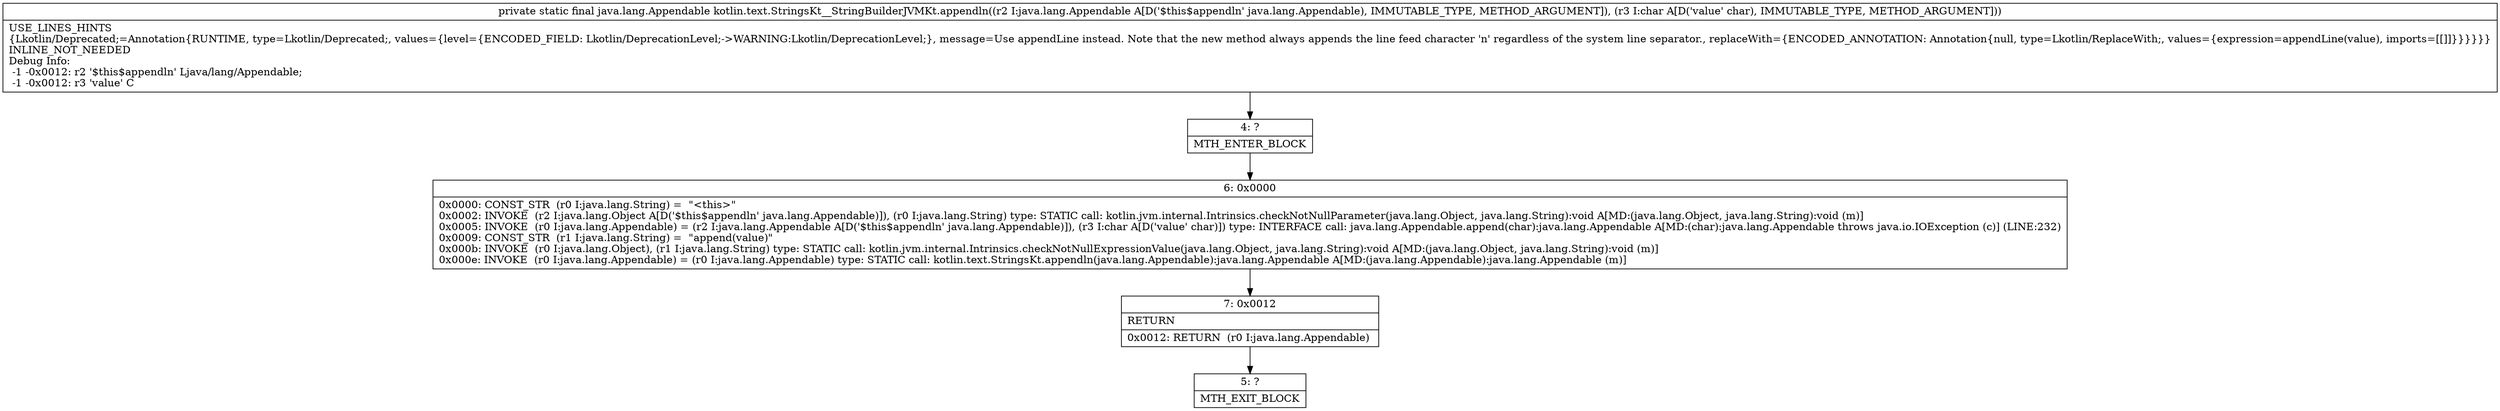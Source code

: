 digraph "CFG forkotlin.text.StringsKt__StringBuilderJVMKt.appendln(Ljava\/lang\/Appendable;C)Ljava\/lang\/Appendable;" {
Node_4 [shape=record,label="{4\:\ ?|MTH_ENTER_BLOCK\l}"];
Node_6 [shape=record,label="{6\:\ 0x0000|0x0000: CONST_STR  (r0 I:java.lang.String) =  \"\<this\>\" \l0x0002: INVOKE  (r2 I:java.lang.Object A[D('$this$appendln' java.lang.Appendable)]), (r0 I:java.lang.String) type: STATIC call: kotlin.jvm.internal.Intrinsics.checkNotNullParameter(java.lang.Object, java.lang.String):void A[MD:(java.lang.Object, java.lang.String):void (m)]\l0x0005: INVOKE  (r0 I:java.lang.Appendable) = (r2 I:java.lang.Appendable A[D('$this$appendln' java.lang.Appendable)]), (r3 I:char A[D('value' char)]) type: INTERFACE call: java.lang.Appendable.append(char):java.lang.Appendable A[MD:(char):java.lang.Appendable throws java.io.IOException (c)] (LINE:232)\l0x0009: CONST_STR  (r1 I:java.lang.String) =  \"append(value)\" \l0x000b: INVOKE  (r0 I:java.lang.Object), (r1 I:java.lang.String) type: STATIC call: kotlin.jvm.internal.Intrinsics.checkNotNullExpressionValue(java.lang.Object, java.lang.String):void A[MD:(java.lang.Object, java.lang.String):void (m)]\l0x000e: INVOKE  (r0 I:java.lang.Appendable) = (r0 I:java.lang.Appendable) type: STATIC call: kotlin.text.StringsKt.appendln(java.lang.Appendable):java.lang.Appendable A[MD:(java.lang.Appendable):java.lang.Appendable (m)]\l}"];
Node_7 [shape=record,label="{7\:\ 0x0012|RETURN\l|0x0012: RETURN  (r0 I:java.lang.Appendable) \l}"];
Node_5 [shape=record,label="{5\:\ ?|MTH_EXIT_BLOCK\l}"];
MethodNode[shape=record,label="{private static final java.lang.Appendable kotlin.text.StringsKt__StringBuilderJVMKt.appendln((r2 I:java.lang.Appendable A[D('$this$appendln' java.lang.Appendable), IMMUTABLE_TYPE, METHOD_ARGUMENT]), (r3 I:char A[D('value' char), IMMUTABLE_TYPE, METHOD_ARGUMENT]))  | USE_LINES_HINTS\l\{Lkotlin\/Deprecated;=Annotation\{RUNTIME, type=Lkotlin\/Deprecated;, values=\{level=\{ENCODED_FIELD: Lkotlin\/DeprecationLevel;\-\>WARNING:Lkotlin\/DeprecationLevel;\}, message=Use appendLine instead. Note that the new method always appends the line feed character 'n' regardless of the system line separator., replaceWith=\{ENCODED_ANNOTATION: Annotation\{null, type=Lkotlin\/ReplaceWith;, values=\{expression=appendLine(value), imports=[[]]\}\}\}\}\}\}\lINLINE_NOT_NEEDED\lDebug Info:\l  \-1 \-0x0012: r2 '$this$appendln' Ljava\/lang\/Appendable;\l  \-1 \-0x0012: r3 'value' C\l}"];
MethodNode -> Node_4;Node_4 -> Node_6;
Node_6 -> Node_7;
Node_7 -> Node_5;
}


